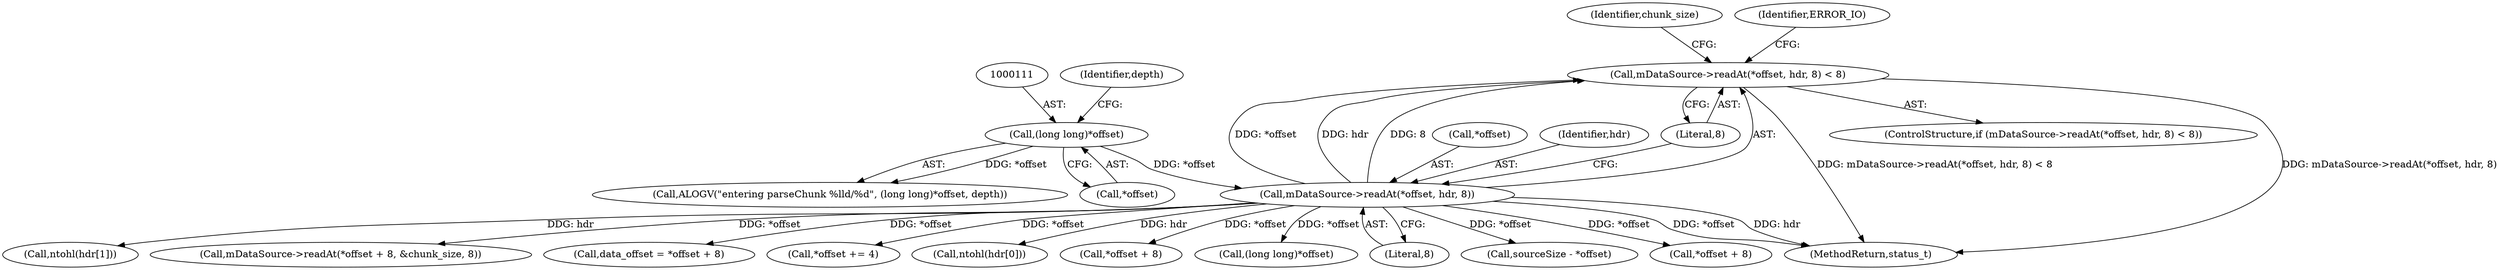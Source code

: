 digraph "0_Android_f81038006b4c59a5a148dcad887371206033c28f_2@API" {
"1000117" [label="(Call,mDataSource->readAt(*offset, hdr, 8) < 8)"];
"1000118" [label="(Call,mDataSource->readAt(*offset, hdr, 8))"];
"1000110" [label="(Call,(long long)*offset)"];
"1000116" [label="(ControlStructure,if (mDataSource->readAt(*offset, hdr, 8) < 8))"];
"1000156" [label="(Call,*offset + 8)"];
"1000114" [label="(Identifier,depth)"];
"1003289" [label="(MethodReturn,status_t)"];
"1000137" [label="(Call,ntohl(hdr[1]))"];
"1000118" [label="(Call,mDataSource->readAt(*offset, hdr, 8))"];
"1000123" [label="(Literal,8)"];
"1000155" [label="(Call,mDataSource->readAt(*offset + 8, &chunk_size, 8))"];
"1000119" [label="(Call,*offset)"];
"1000142" [label="(Call,data_offset = *offset + 8)"];
"1000110" [label="(Call,(long long)*offset)"];
"1000129" [label="(Identifier,chunk_size)"];
"1000214" [label="(Call,*offset += 4)"];
"1000108" [label="(Call,ALOGV(\"entering parseChunk %lld/%d\", (long long)*offset, depth))"];
"1000126" [label="(Identifier,ERROR_IO)"];
"1000130" [label="(Call,ntohl(hdr[0]))"];
"1000144" [label="(Call,*offset + 8)"];
"1000117" [label="(Call,mDataSource->readAt(*offset, hdr, 8) < 8)"];
"1000121" [label="(Identifier,hdr)"];
"1000112" [label="(Call,*offset)"];
"1000235" [label="(Call,(long long)*offset)"];
"1000122" [label="(Literal,8)"];
"1000202" [label="(Call,sourceSize - *offset)"];
"1000117" -> "1000116"  [label="AST: "];
"1000117" -> "1000123"  [label="CFG: "];
"1000118" -> "1000117"  [label="AST: "];
"1000123" -> "1000117"  [label="AST: "];
"1000126" -> "1000117"  [label="CFG: "];
"1000129" -> "1000117"  [label="CFG: "];
"1000117" -> "1003289"  [label="DDG: mDataSource->readAt(*offset, hdr, 8) < 8"];
"1000117" -> "1003289"  [label="DDG: mDataSource->readAt(*offset, hdr, 8)"];
"1000118" -> "1000117"  [label="DDG: *offset"];
"1000118" -> "1000117"  [label="DDG: hdr"];
"1000118" -> "1000117"  [label="DDG: 8"];
"1000118" -> "1000122"  [label="CFG: "];
"1000119" -> "1000118"  [label="AST: "];
"1000121" -> "1000118"  [label="AST: "];
"1000122" -> "1000118"  [label="AST: "];
"1000123" -> "1000118"  [label="CFG: "];
"1000118" -> "1003289"  [label="DDG: hdr"];
"1000118" -> "1003289"  [label="DDG: *offset"];
"1000110" -> "1000118"  [label="DDG: *offset"];
"1000118" -> "1000130"  [label="DDG: hdr"];
"1000118" -> "1000137"  [label="DDG: hdr"];
"1000118" -> "1000142"  [label="DDG: *offset"];
"1000118" -> "1000144"  [label="DDG: *offset"];
"1000118" -> "1000155"  [label="DDG: *offset"];
"1000118" -> "1000156"  [label="DDG: *offset"];
"1000118" -> "1000202"  [label="DDG: *offset"];
"1000118" -> "1000214"  [label="DDG: *offset"];
"1000118" -> "1000235"  [label="DDG: *offset"];
"1000110" -> "1000108"  [label="AST: "];
"1000110" -> "1000112"  [label="CFG: "];
"1000111" -> "1000110"  [label="AST: "];
"1000112" -> "1000110"  [label="AST: "];
"1000114" -> "1000110"  [label="CFG: "];
"1000110" -> "1000108"  [label="DDG: *offset"];
}
